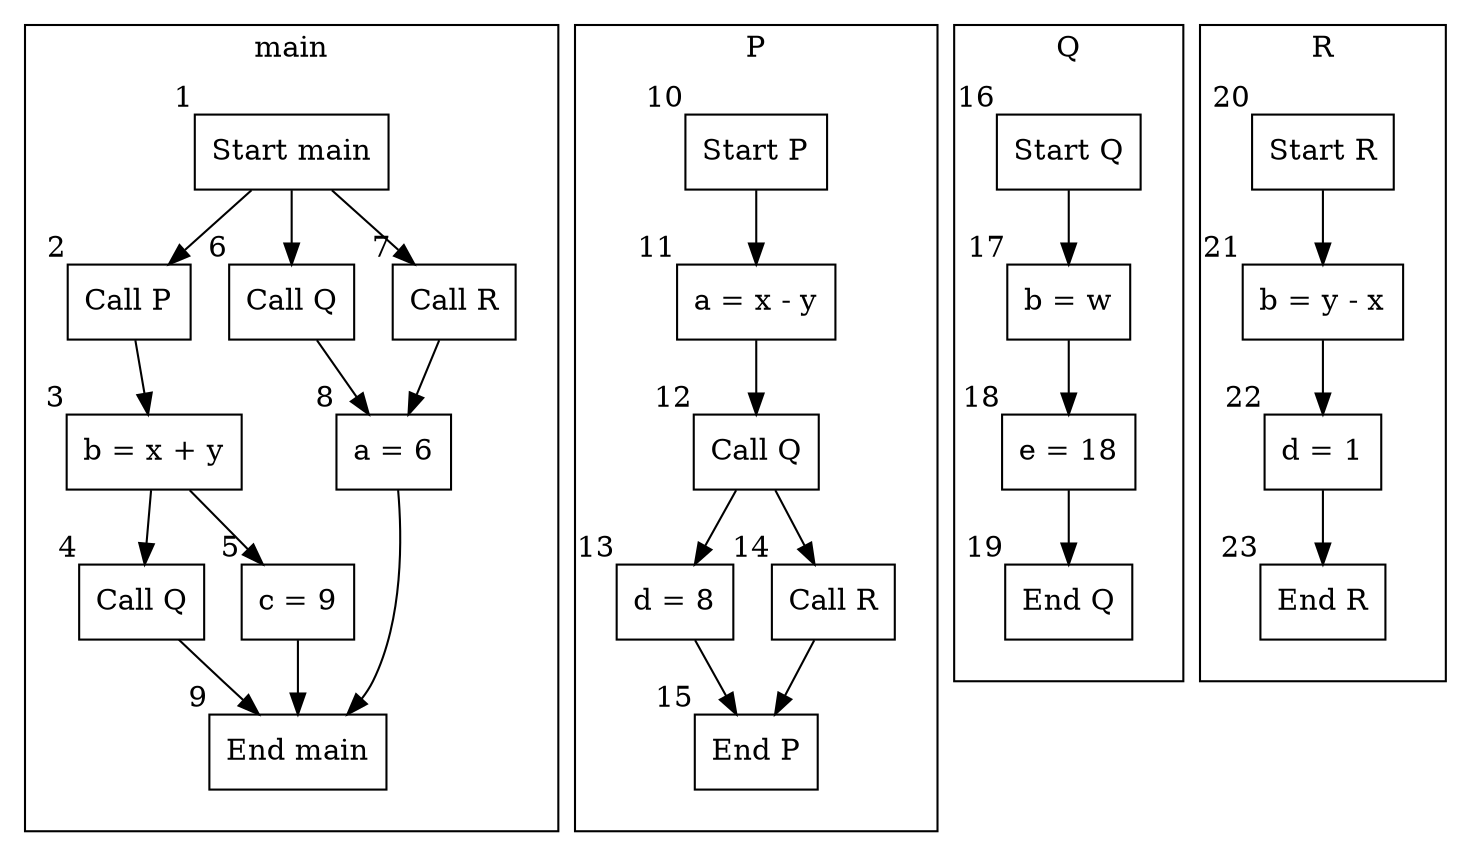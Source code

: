 digraph G {
	subgraph cluster_main {
		label = "main";
		margin = 20;
		node_1 [shape=box, xlabel="1", label="Start main"];
		node_2 [shape=box, xlabel="2", label="Call P"];
		node_3 [shape=box, xlabel="3", label="b = x + y"];
		node_4 [shape=box, xlabel="4", label="Call Q"];
		node_5 [shape=box, xlabel="5", label="c = 9"];
		node_6 [shape=box, xlabel="6", label="Call Q"];
		node_7 [shape=box, xlabel="7", label="Call R"];
		node_8 [shape=box, xlabel="8", label="a = 6"];
		node_9 [shape=box, xlabel="9", label="End main"];
		node_1 -> node_2;
		node_1 -> node_6;
		node_1 -> node_7;
		node_2 -> node_3;
		node_3 -> node_4;
		node_3 -> node_5;
		node_4 -> node_9;
		node_5 -> node_9;
		node_6 -> node_8;
		node_7 -> node_8;
		node_8 -> node_9;
	}

	subgraph cluster_P {
		label = "P";
		margin = 20;
		node_10 [shape=box, xlabel="10", label="Start P"];
		node_11 [shape=box, xlabel="11", label="a = x - y"];
		node_12 [shape=box, xlabel="12", label="Call Q"];
		node_13 [shape=box, xlabel="13", label="d = 8"];
		node_14 [shape=box, xlabel="14", label="Call R"];
		node_15 [shape=box, xlabel="15", label="End P"];
		node_10 -> node_11;
		node_11 -> node_12;
		node_12 -> node_13;
		node_12 -> node_14;
		node_13 -> node_15;
		node_14 -> node_15;
	}

	subgraph cluster_Q {
		label = "Q";
		margin = 20;
		node_16 [shape=box, xlabel="16", label="Start Q"];
		node_17 [shape=box, xlabel="17", label="b = w"];
		node_18 [shape=box, xlabel="18", label="e = 18"];
		node_19 [shape=box, xlabel="19", label="End Q"];
		node_16 -> node_17;
		node_17 -> node_18;
		node_18 -> node_19;
	}

	subgraph cluster_R {
		label = "R";
		margin = 20;
		node_20 [shape=box, xlabel="20", label="Start R"];
		node_21 [shape=box, xlabel="21", label="b = y - x"];
		node_22 [shape=box, xlabel="22", label="d = 1"];
		node_23 [shape=box, xlabel="23", label="End R"];
		node_20 -> node_21;
		node_21 -> node_22;
		node_22 -> node_23;
	}

}
